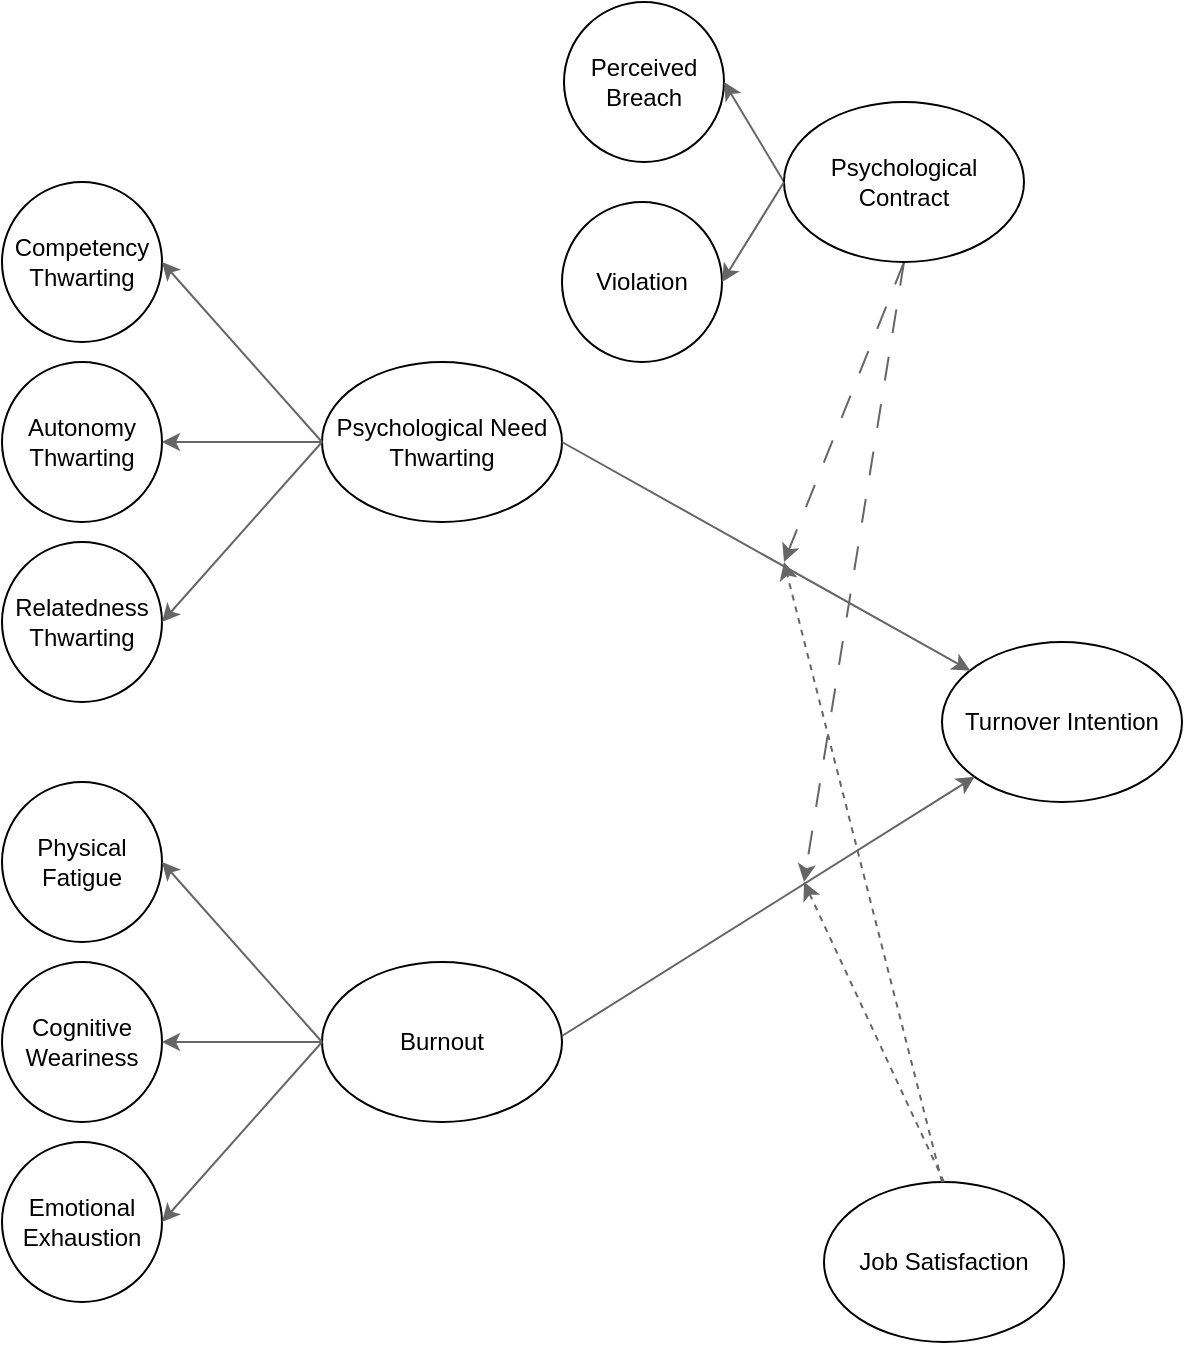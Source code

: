 <mxfile>
    <diagram id="_6_fxTTIoe9WjkEIhUAf" name="Page-1">
        <mxGraphModel dx="850" dy="734" grid="1" gridSize="10" guides="1" tooltips="1" connect="1" arrows="1" fold="1" page="1" pageScale="1" pageWidth="827" pageHeight="1169" background="none" math="0" shadow="0">
            <root>
                <mxCell id="0"/>
                <mxCell id="1" parent="0"/>
                <mxCell id="33" value="" style="group" parent="1" vertex="1" connectable="0">
                    <mxGeometry x="119" y="100" width="590" height="560" as="geometry"/>
                </mxCell>
                <mxCell id="19" value="" style="group" parent="33" vertex="1" connectable="0">
                    <mxGeometry y="300" width="331" height="260" as="geometry"/>
                </mxCell>
                <mxCell id="7" value="Emotional Exhaustion" style="ellipse;whiteSpace=wrap;html=1;aspect=fixed;" parent="19" vertex="1">
                    <mxGeometry y="180" width="80" height="80" as="geometry"/>
                </mxCell>
                <mxCell id="60" value="" style="group" parent="19" vertex="1" connectable="0">
                    <mxGeometry width="331" height="170" as="geometry"/>
                </mxCell>
                <mxCell id="5" value="Physical Fatigue" style="ellipse;whiteSpace=wrap;html=1;aspect=fixed;" parent="60" vertex="1">
                    <mxGeometry width="80" height="80" as="geometry"/>
                </mxCell>
                <mxCell id="6" value="Cognitive Weariness" style="ellipse;whiteSpace=wrap;html=1;aspect=fixed;" parent="60" vertex="1">
                    <mxGeometry y="90" width="80" height="80" as="geometry"/>
                </mxCell>
                <mxCell id="32" value="" style="group" parent="60" vertex="1" connectable="0">
                    <mxGeometry x="160" y="90" width="120" height="80" as="geometry"/>
                </mxCell>
                <mxCell id="9" value="Burnout" style="ellipse;whiteSpace=wrap;html=1;" parent="32" vertex="1">
                    <mxGeometry width="120" height="80" as="geometry"/>
                </mxCell>
                <mxCell id="16" value="" style="endArrow=classic;html=1;entryX=1;entryY=0.5;entryDx=0;entryDy=0;fillColor=#f5f5f5;strokeColor=#666666;" parent="32" target="5" edge="1">
                    <mxGeometry width="50" height="50" relative="1" as="geometry">
                        <mxPoint y="40" as="sourcePoint"/>
                        <mxPoint x="96.809" y="102.235" as="targetPoint"/>
                    </mxGeometry>
                </mxCell>
                <mxCell id="17" value="" style="endArrow=classic;html=1;entryX=1;entryY=0.5;entryDx=0;entryDy=0;exitX=0;exitY=0.5;exitDx=0;exitDy=0;fillColor=#f5f5f5;strokeColor=#666666;" parent="60" source="9" target="6" edge="1">
                    <mxGeometry width="50" height="50" relative="1" as="geometry">
                        <mxPoint x="170" y="200" as="sourcePoint"/>
                        <mxPoint x="90" y="110" as="targetPoint"/>
                    </mxGeometry>
                </mxCell>
                <mxCell id="18" value="" style="endArrow=classic;html=1;entryX=1;entryY=0.5;entryDx=0;entryDy=0;exitX=0;exitY=0.5;exitDx=0;exitDy=0;fillColor=#f5f5f5;strokeColor=#666666;" parent="60" source="9" target="7" edge="1">
                    <mxGeometry width="50" height="50" relative="1" as="geometry">
                        <mxPoint x="180" y="290" as="sourcePoint"/>
                        <mxPoint x="100" y="200" as="targetPoint"/>
                    </mxGeometry>
                </mxCell>
                <mxCell id="59" value="" style="endArrow=classic;html=1;exitX=0.5;exitY=1;exitDx=0;exitDy=0;fillColor=#f5f5f5;strokeColor=#666666;dashed=1;dashPattern=12 12;" parent="60" source="34" edge="1">
                    <mxGeometry width="50" height="50" relative="1" as="geometry">
                        <mxPoint x="271" y="40" as="sourcePoint"/>
                        <mxPoint x="391" y="-110" as="targetPoint"/>
                    </mxGeometry>
                </mxCell>
                <mxCell id="20" value="" style="group" parent="33" vertex="1" connectable="0">
                    <mxGeometry width="280" height="280" as="geometry"/>
                </mxCell>
                <mxCell id="2" value="Competency Thwarting" style="ellipse;whiteSpace=wrap;html=1;aspect=fixed;" parent="20" vertex="1">
                    <mxGeometry width="80" height="80" as="geometry"/>
                </mxCell>
                <mxCell id="3" value="Autonomy Thwarting" style="ellipse;whiteSpace=wrap;html=1;aspect=fixed;" parent="20" vertex="1">
                    <mxGeometry y="90" width="80" height="80" as="geometry"/>
                </mxCell>
                <mxCell id="4" value="Relatedness Thwarting" style="ellipse;whiteSpace=wrap;html=1;aspect=fixed;" parent="20" vertex="1">
                    <mxGeometry y="180" width="80" height="80" as="geometry"/>
                </mxCell>
                <mxCell id="8" value="Psychological Need Thwarting" style="ellipse;whiteSpace=wrap;html=1;" parent="20" vertex="1">
                    <mxGeometry x="160" y="90" width="120" height="80" as="geometry"/>
                </mxCell>
                <mxCell id="13" value="" style="endArrow=classic;html=1;entryX=1;entryY=0.5;entryDx=0;entryDy=0;fillColor=#f5f5f5;strokeColor=#666666;" parent="20" target="3" edge="1">
                    <mxGeometry width="50" height="50" relative="1" as="geometry">
                        <mxPoint x="160" y="130" as="sourcePoint"/>
                        <mxPoint x="210" y="80" as="targetPoint"/>
                    </mxGeometry>
                </mxCell>
                <mxCell id="14" value="" style="endArrow=classic;html=1;entryX=1;entryY=0.5;entryDx=0;entryDy=0;fillColor=#f5f5f5;strokeColor=#666666;" parent="20" target="4" edge="1">
                    <mxGeometry width="50" height="50" relative="1" as="geometry">
                        <mxPoint x="160" y="130" as="sourcePoint"/>
                        <mxPoint x="256.809" y="192.235" as="targetPoint"/>
                    </mxGeometry>
                </mxCell>
                <mxCell id="15" value="" style="endArrow=classic;html=1;entryX=1;entryY=0.5;entryDx=0;entryDy=0;fillColor=#f5f5f5;strokeColor=#666666;" parent="20" target="2" edge="1">
                    <mxGeometry width="50" height="50" relative="1" as="geometry">
                        <mxPoint x="160" y="130" as="sourcePoint"/>
                        <mxPoint x="256.809" y="192.235" as="targetPoint"/>
                    </mxGeometry>
                </mxCell>
                <mxCell id="29" value="Turnover Intention" style="ellipse;whiteSpace=wrap;html=1;" parent="33" vertex="1">
                    <mxGeometry x="470" y="230" width="120" height="80" as="geometry"/>
                </mxCell>
                <mxCell id="30" value="" style="endArrow=classic;html=1;fillColor=#f5f5f5;strokeColor=#666666;" parent="33" target="29" edge="1">
                    <mxGeometry width="50" height="50" relative="1" as="geometry">
                        <mxPoint x="280" y="130" as="sourcePoint"/>
                        <mxPoint x="330" y="80" as="targetPoint"/>
                    </mxGeometry>
                </mxCell>
                <mxCell id="31" value="" style="endArrow=classic;html=1;fillColor=#f5f5f5;strokeColor=#666666;" parent="33" target="29" edge="1">
                    <mxGeometry width="50" height="50" relative="1" as="geometry">
                        <mxPoint x="280" y="427" as="sourcePoint"/>
                        <mxPoint x="484.058" y="541.272" as="targetPoint"/>
                    </mxGeometry>
                </mxCell>
                <mxCell id="35" value="" style="endArrow=classic;html=1;fillColor=#f5f5f5;strokeColor=#666666;exitX=0.5;exitY=1;exitDx=0;exitDy=0;dashed=1;dashPattern=12 12;" parent="33" source="34" edge="1">
                    <mxGeometry width="50" height="50" relative="1" as="geometry">
                        <mxPoint x="461" y="150" as="sourcePoint"/>
                        <mxPoint x="401" y="350" as="targetPoint"/>
                    </mxGeometry>
                </mxCell>
                <mxCell id="62" value="Violation" style="ellipse;whiteSpace=wrap;html=1;aspect=fixed;" parent="33" vertex="1">
                    <mxGeometry x="280" y="10" width="80" height="80" as="geometry"/>
                </mxCell>
                <mxCell id="65" value="Job Satisfaction" style="ellipse;whiteSpace=wrap;html=1;" vertex="1" parent="33">
                    <mxGeometry x="411" y="500" width="120" height="80" as="geometry"/>
                </mxCell>
                <mxCell id="69" value="" style="endArrow=classic;html=1;exitX=0.5;exitY=0;exitDx=0;exitDy=0;fillColor=#f5f5f5;strokeColor=#666666;dashed=1;" edge="1" parent="33" source="65">
                    <mxGeometry width="50" height="50" relative="1" as="geometry">
                        <mxPoint x="401" y="230" as="sourcePoint"/>
                        <mxPoint x="401" y="350" as="targetPoint"/>
                    </mxGeometry>
                </mxCell>
                <mxCell id="61" value="Perceived Breach" style="ellipse;whiteSpace=wrap;html=1;aspect=fixed;" parent="1" vertex="1">
                    <mxGeometry x="400" y="10" width="80" height="80" as="geometry"/>
                </mxCell>
                <mxCell id="63" value="" style="endArrow=classic;html=1;fillColor=#f5f5f5;strokeColor=#666666;entryX=1;entryY=0.5;entryDx=0;entryDy=0;exitX=0;exitY=0.5;exitDx=0;exitDy=0;" parent="1" source="34" target="61" edge="1">
                    <mxGeometry width="50" height="50" relative="1" as="geometry">
                        <mxPoint x="390" y="370" as="sourcePoint"/>
                        <mxPoint x="360" y="340" as="targetPoint"/>
                    </mxGeometry>
                </mxCell>
                <mxCell id="34" value="Psychological Contract" style="ellipse;whiteSpace=wrap;html=1;" parent="1" vertex="1">
                    <mxGeometry x="510" y="60" width="120" height="80" as="geometry"/>
                </mxCell>
                <mxCell id="64" value="" style="endArrow=classic;html=1;fillColor=#f5f5f5;strokeColor=#666666;exitX=0;exitY=0.5;exitDx=0;exitDy=0;entryX=1;entryY=0.5;entryDx=0;entryDy=0;" parent="1" source="34" target="62" edge="1">
                    <mxGeometry width="50" height="50" relative="1" as="geometry">
                        <mxPoint x="389" y="400" as="sourcePoint"/>
                        <mxPoint x="359" y="370" as="targetPoint"/>
                    </mxGeometry>
                </mxCell>
                <mxCell id="66" value="" style="endArrow=classic;html=1;fillColor=#f5f5f5;strokeColor=#666666;dashed=1;" edge="1" parent="1">
                    <mxGeometry width="50" height="50" relative="1" as="geometry">
                        <mxPoint x="589" y="600" as="sourcePoint"/>
                        <mxPoint x="510" y="290" as="targetPoint"/>
                    </mxGeometry>
                </mxCell>
            </root>
        </mxGraphModel>
    </diagram>
</mxfile>